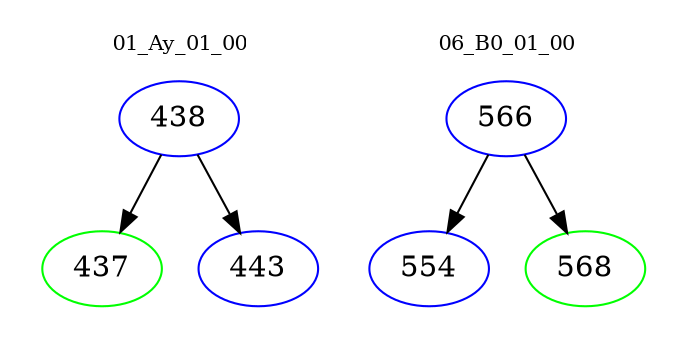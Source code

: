 digraph{
subgraph cluster_0 {
color = white
label = "01_Ay_01_00";
fontsize=10;
T0_438 [label="438", color="blue"]
T0_438 -> T0_437 [color="black"]
T0_437 [label="437", color="green"]
T0_438 -> T0_443 [color="black"]
T0_443 [label="443", color="blue"]
}
subgraph cluster_1 {
color = white
label = "06_B0_01_00";
fontsize=10;
T1_566 [label="566", color="blue"]
T1_566 -> T1_554 [color="black"]
T1_554 [label="554", color="blue"]
T1_566 -> T1_568 [color="black"]
T1_568 [label="568", color="green"]
}
}
